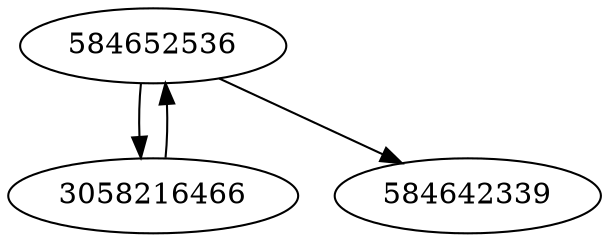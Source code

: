 strict digraph  {
584652536;
3058216466;
584642339;
584652536 -> 3058216466;
584652536 -> 584642339;
3058216466 -> 584652536;
}
